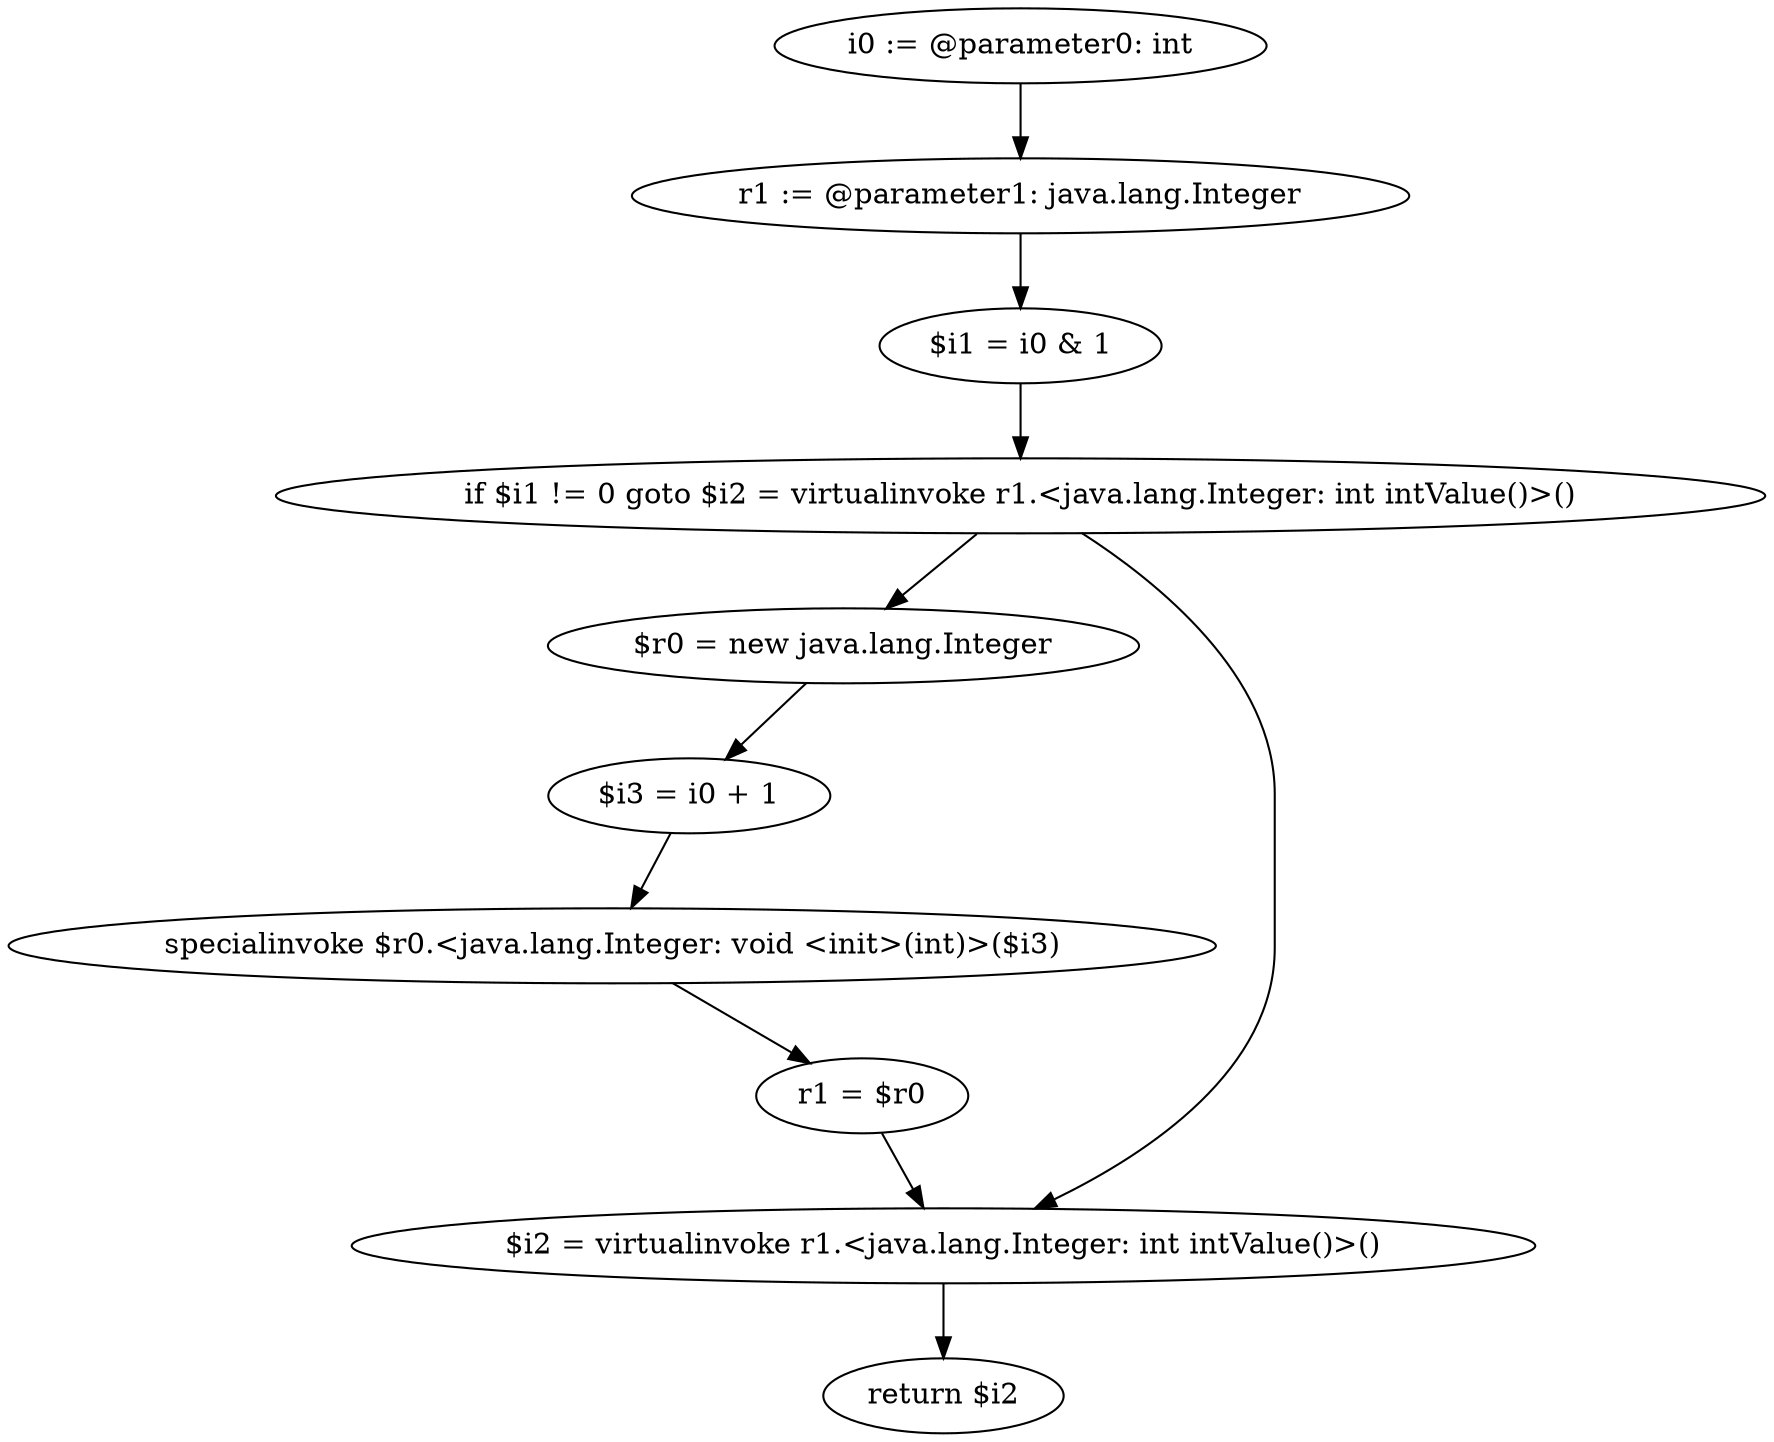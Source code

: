 digraph "unitGraph" {
    "i0 := @parameter0: int"
    "r1 := @parameter1: java.lang.Integer"
    "$i1 = i0 & 1"
    "if $i1 != 0 goto $i2 = virtualinvoke r1.<java.lang.Integer: int intValue()>()"
    "$r0 = new java.lang.Integer"
    "$i3 = i0 + 1"
    "specialinvoke $r0.<java.lang.Integer: void <init>(int)>($i3)"
    "r1 = $r0"
    "$i2 = virtualinvoke r1.<java.lang.Integer: int intValue()>()"
    "return $i2"
    "i0 := @parameter0: int"->"r1 := @parameter1: java.lang.Integer";
    "r1 := @parameter1: java.lang.Integer"->"$i1 = i0 & 1";
    "$i1 = i0 & 1"->"if $i1 != 0 goto $i2 = virtualinvoke r1.<java.lang.Integer: int intValue()>()";
    "if $i1 != 0 goto $i2 = virtualinvoke r1.<java.lang.Integer: int intValue()>()"->"$r0 = new java.lang.Integer";
    "if $i1 != 0 goto $i2 = virtualinvoke r1.<java.lang.Integer: int intValue()>()"->"$i2 = virtualinvoke r1.<java.lang.Integer: int intValue()>()";
    "$r0 = new java.lang.Integer"->"$i3 = i0 + 1";
    "$i3 = i0 + 1"->"specialinvoke $r0.<java.lang.Integer: void <init>(int)>($i3)";
    "specialinvoke $r0.<java.lang.Integer: void <init>(int)>($i3)"->"r1 = $r0";
    "r1 = $r0"->"$i2 = virtualinvoke r1.<java.lang.Integer: int intValue()>()";
    "$i2 = virtualinvoke r1.<java.lang.Integer: int intValue()>()"->"return $i2";
}
